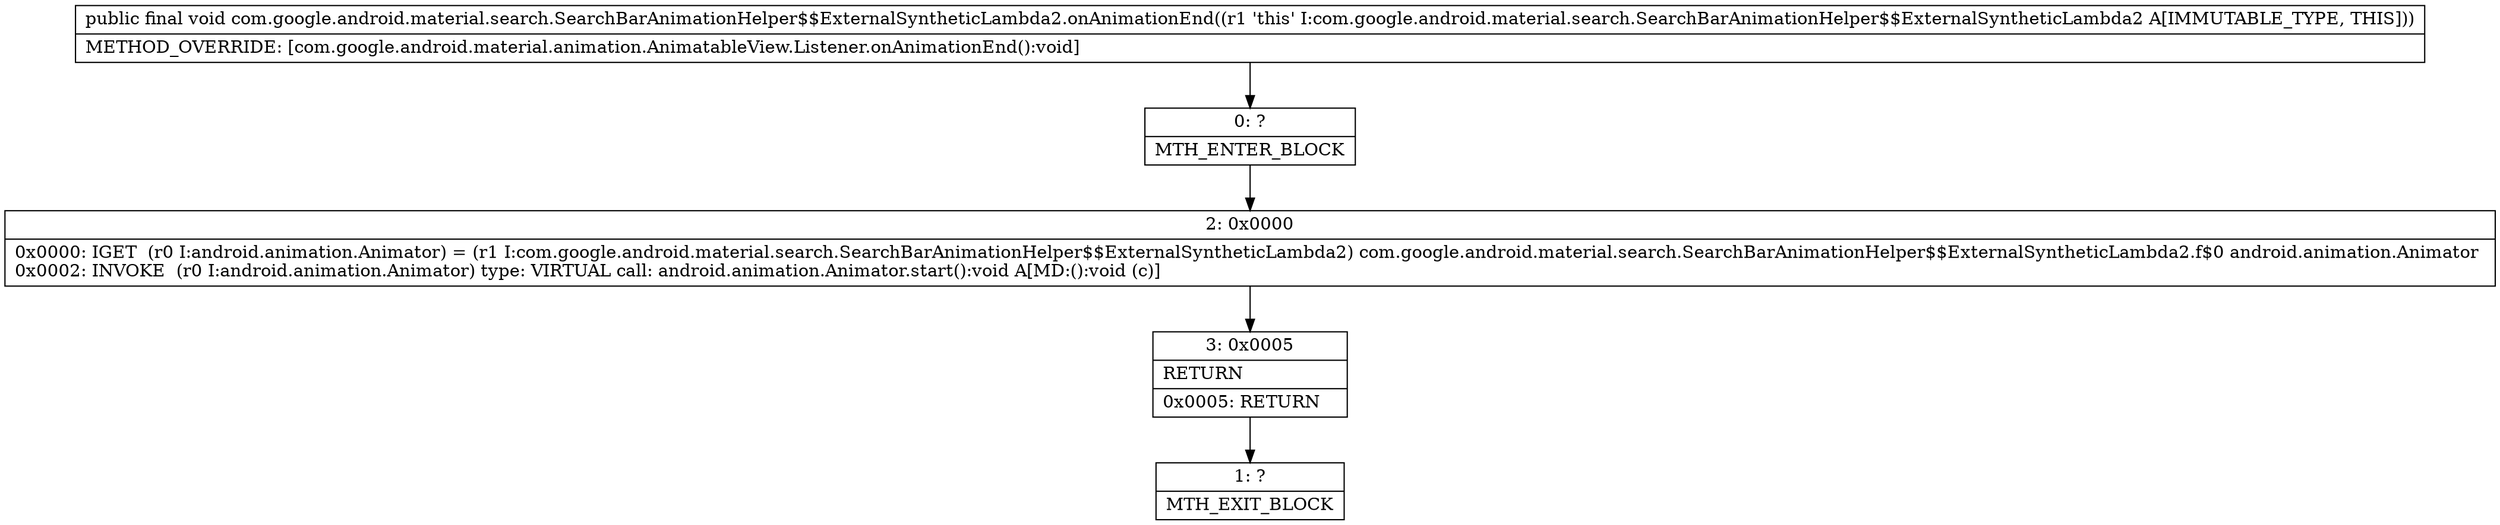 digraph "CFG forcom.google.android.material.search.SearchBarAnimationHelper$$ExternalSyntheticLambda2.onAnimationEnd()V" {
Node_0 [shape=record,label="{0\:\ ?|MTH_ENTER_BLOCK\l}"];
Node_2 [shape=record,label="{2\:\ 0x0000|0x0000: IGET  (r0 I:android.animation.Animator) = (r1 I:com.google.android.material.search.SearchBarAnimationHelper$$ExternalSyntheticLambda2) com.google.android.material.search.SearchBarAnimationHelper$$ExternalSyntheticLambda2.f$0 android.animation.Animator \l0x0002: INVOKE  (r0 I:android.animation.Animator) type: VIRTUAL call: android.animation.Animator.start():void A[MD:():void (c)]\l}"];
Node_3 [shape=record,label="{3\:\ 0x0005|RETURN\l|0x0005: RETURN   \l}"];
Node_1 [shape=record,label="{1\:\ ?|MTH_EXIT_BLOCK\l}"];
MethodNode[shape=record,label="{public final void com.google.android.material.search.SearchBarAnimationHelper$$ExternalSyntheticLambda2.onAnimationEnd((r1 'this' I:com.google.android.material.search.SearchBarAnimationHelper$$ExternalSyntheticLambda2 A[IMMUTABLE_TYPE, THIS]))  | METHOD_OVERRIDE: [com.google.android.material.animation.AnimatableView.Listener.onAnimationEnd():void]\l}"];
MethodNode -> Node_0;Node_0 -> Node_2;
Node_2 -> Node_3;
Node_3 -> Node_1;
}

